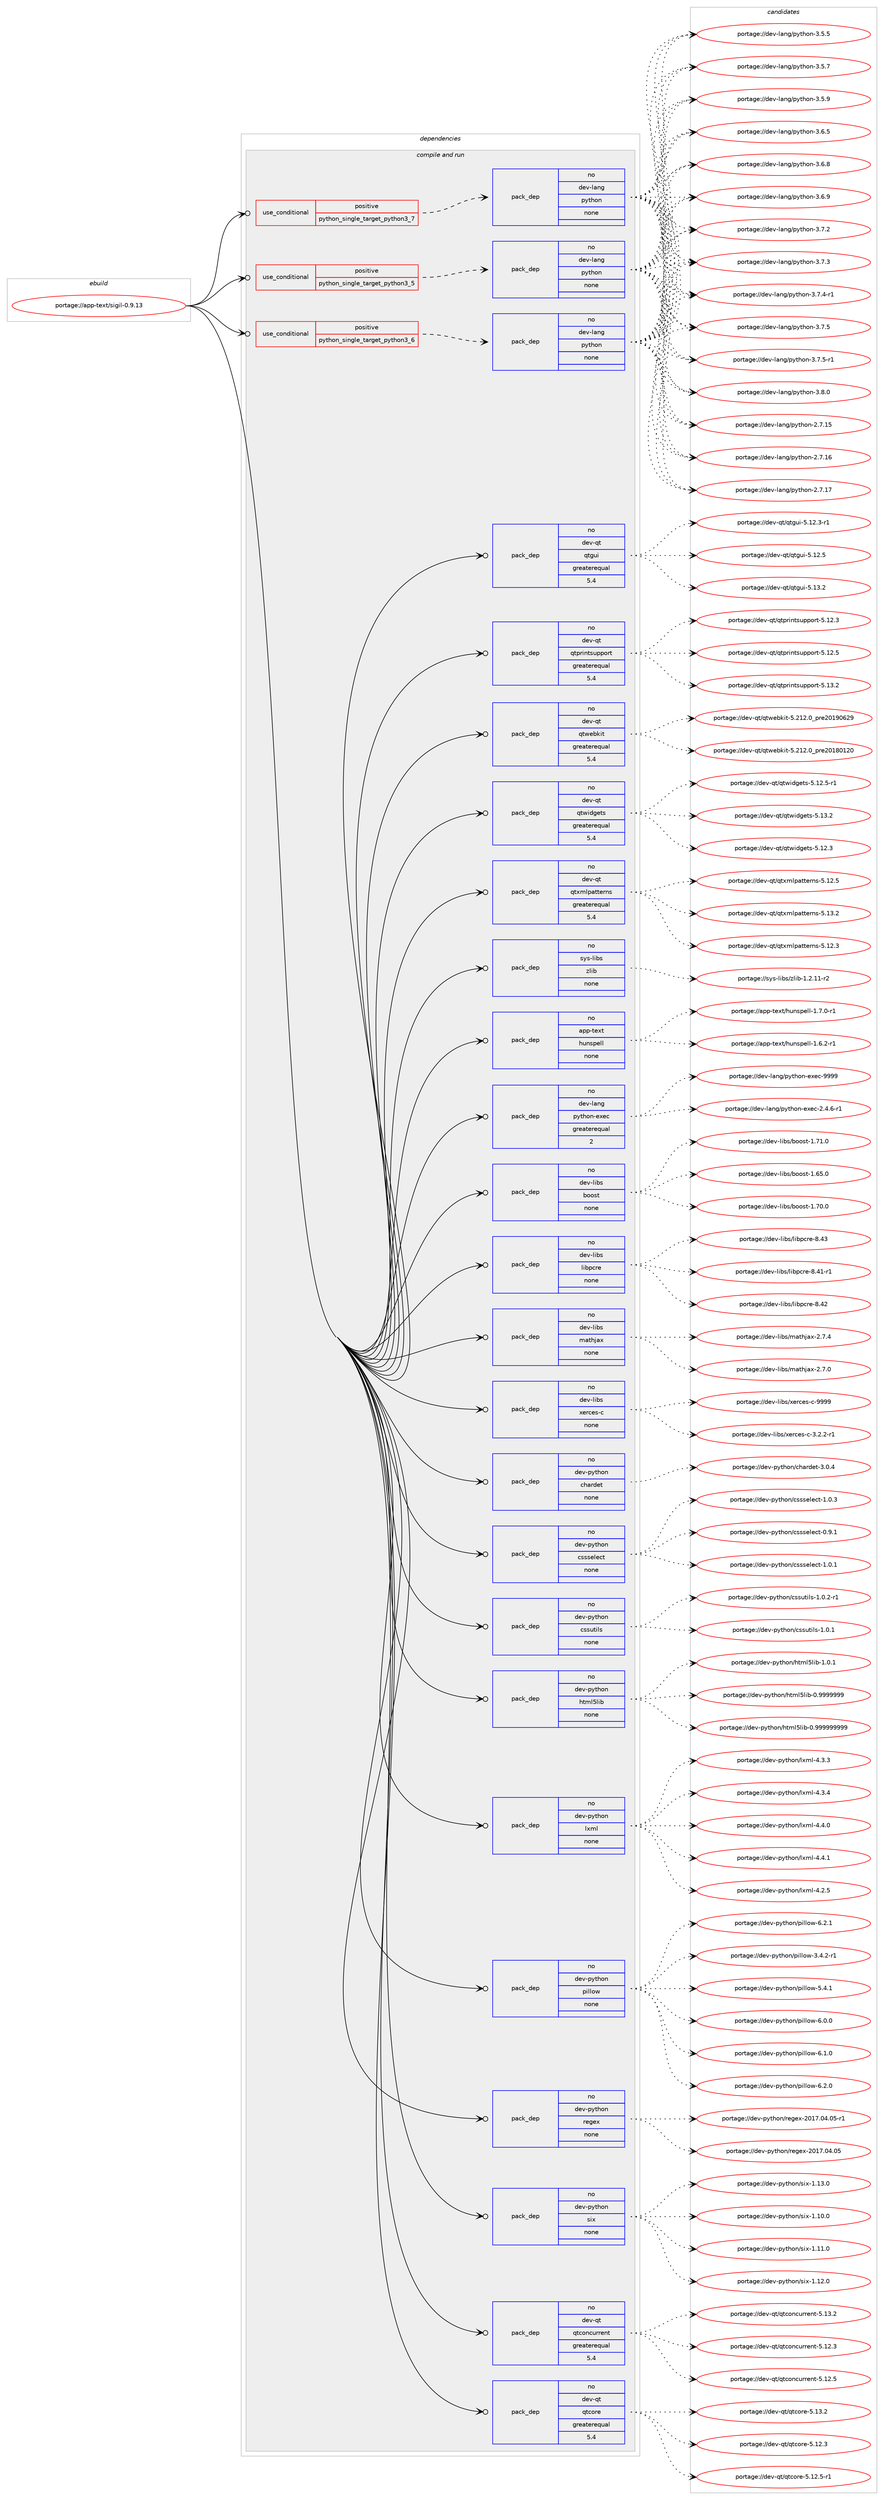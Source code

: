 digraph prolog {

# *************
# Graph options
# *************

newrank=true;
concentrate=true;
compound=true;
graph [rankdir=LR,fontname=Helvetica,fontsize=10,ranksep=1.5];#, ranksep=2.5, nodesep=0.2];
edge  [arrowhead=vee];
node  [fontname=Helvetica,fontsize=10];

# **********
# The ebuild
# **********

subgraph cluster_leftcol {
color=gray;
rank=same;
label=<<i>ebuild</i>>;
id [label="portage://app-text/sigil-0.9.13", color=red, width=4, href="../app-text/sigil-0.9.13.svg"];
}

# ****************
# The dependencies
# ****************

subgraph cluster_midcol {
color=gray;
label=<<i>dependencies</i>>;
subgraph cluster_compile {
fillcolor="#eeeeee";
style=filled;
label=<<i>compile</i>>;
}
subgraph cluster_compileandrun {
fillcolor="#eeeeee";
style=filled;
label=<<i>compile and run</i>>;
subgraph cond11368 {
dependency47514 [label=<<TABLE BORDER="0" CELLBORDER="1" CELLSPACING="0" CELLPADDING="4"><TR><TD ROWSPAN="3" CELLPADDING="10">use_conditional</TD></TR><TR><TD>positive</TD></TR><TR><TD>python_single_target_python3_5</TD></TR></TABLE>>, shape=none, color=red];
subgraph pack35319 {
dependency47515 [label=<<TABLE BORDER="0" CELLBORDER="1" CELLSPACING="0" CELLPADDING="4" WIDTH="220"><TR><TD ROWSPAN="6" CELLPADDING="30">pack_dep</TD></TR><TR><TD WIDTH="110">no</TD></TR><TR><TD>dev-lang</TD></TR><TR><TD>python</TD></TR><TR><TD>none</TD></TR><TR><TD></TD></TR></TABLE>>, shape=none, color=blue];
}
dependency47514:e -> dependency47515:w [weight=20,style="dashed",arrowhead="vee"];
}
id:e -> dependency47514:w [weight=20,style="solid",arrowhead="odotvee"];
subgraph cond11369 {
dependency47516 [label=<<TABLE BORDER="0" CELLBORDER="1" CELLSPACING="0" CELLPADDING="4"><TR><TD ROWSPAN="3" CELLPADDING="10">use_conditional</TD></TR><TR><TD>positive</TD></TR><TR><TD>python_single_target_python3_6</TD></TR></TABLE>>, shape=none, color=red];
subgraph pack35320 {
dependency47517 [label=<<TABLE BORDER="0" CELLBORDER="1" CELLSPACING="0" CELLPADDING="4" WIDTH="220"><TR><TD ROWSPAN="6" CELLPADDING="30">pack_dep</TD></TR><TR><TD WIDTH="110">no</TD></TR><TR><TD>dev-lang</TD></TR><TR><TD>python</TD></TR><TR><TD>none</TD></TR><TR><TD></TD></TR></TABLE>>, shape=none, color=blue];
}
dependency47516:e -> dependency47517:w [weight=20,style="dashed",arrowhead="vee"];
}
id:e -> dependency47516:w [weight=20,style="solid",arrowhead="odotvee"];
subgraph cond11370 {
dependency47518 [label=<<TABLE BORDER="0" CELLBORDER="1" CELLSPACING="0" CELLPADDING="4"><TR><TD ROWSPAN="3" CELLPADDING="10">use_conditional</TD></TR><TR><TD>positive</TD></TR><TR><TD>python_single_target_python3_7</TD></TR></TABLE>>, shape=none, color=red];
subgraph pack35321 {
dependency47519 [label=<<TABLE BORDER="0" CELLBORDER="1" CELLSPACING="0" CELLPADDING="4" WIDTH="220"><TR><TD ROWSPAN="6" CELLPADDING="30">pack_dep</TD></TR><TR><TD WIDTH="110">no</TD></TR><TR><TD>dev-lang</TD></TR><TR><TD>python</TD></TR><TR><TD>none</TD></TR><TR><TD></TD></TR></TABLE>>, shape=none, color=blue];
}
dependency47518:e -> dependency47519:w [weight=20,style="dashed",arrowhead="vee"];
}
id:e -> dependency47518:w [weight=20,style="solid",arrowhead="odotvee"];
subgraph pack35322 {
dependency47520 [label=<<TABLE BORDER="0" CELLBORDER="1" CELLSPACING="0" CELLPADDING="4" WIDTH="220"><TR><TD ROWSPAN="6" CELLPADDING="30">pack_dep</TD></TR><TR><TD WIDTH="110">no</TD></TR><TR><TD>app-text</TD></TR><TR><TD>hunspell</TD></TR><TR><TD>none</TD></TR><TR><TD></TD></TR></TABLE>>, shape=none, color=blue];
}
id:e -> dependency47520:w [weight=20,style="solid",arrowhead="odotvee"];
subgraph pack35323 {
dependency47521 [label=<<TABLE BORDER="0" CELLBORDER="1" CELLSPACING="0" CELLPADDING="4" WIDTH="220"><TR><TD ROWSPAN="6" CELLPADDING="30">pack_dep</TD></TR><TR><TD WIDTH="110">no</TD></TR><TR><TD>dev-lang</TD></TR><TR><TD>python-exec</TD></TR><TR><TD>greaterequal</TD></TR><TR><TD>2</TD></TR></TABLE>>, shape=none, color=blue];
}
id:e -> dependency47521:w [weight=20,style="solid",arrowhead="odotvee"];
subgraph pack35324 {
dependency47522 [label=<<TABLE BORDER="0" CELLBORDER="1" CELLSPACING="0" CELLPADDING="4" WIDTH="220"><TR><TD ROWSPAN="6" CELLPADDING="30">pack_dep</TD></TR><TR><TD WIDTH="110">no</TD></TR><TR><TD>dev-libs</TD></TR><TR><TD>boost</TD></TR><TR><TD>none</TD></TR><TR><TD></TD></TR></TABLE>>, shape=none, color=blue];
}
id:e -> dependency47522:w [weight=20,style="solid",arrowhead="odotvee"];
subgraph pack35325 {
dependency47523 [label=<<TABLE BORDER="0" CELLBORDER="1" CELLSPACING="0" CELLPADDING="4" WIDTH="220"><TR><TD ROWSPAN="6" CELLPADDING="30">pack_dep</TD></TR><TR><TD WIDTH="110">no</TD></TR><TR><TD>dev-libs</TD></TR><TR><TD>libpcre</TD></TR><TR><TD>none</TD></TR><TR><TD></TD></TR></TABLE>>, shape=none, color=blue];
}
id:e -> dependency47523:w [weight=20,style="solid",arrowhead="odotvee"];
subgraph pack35326 {
dependency47524 [label=<<TABLE BORDER="0" CELLBORDER="1" CELLSPACING="0" CELLPADDING="4" WIDTH="220"><TR><TD ROWSPAN="6" CELLPADDING="30">pack_dep</TD></TR><TR><TD WIDTH="110">no</TD></TR><TR><TD>dev-libs</TD></TR><TR><TD>mathjax</TD></TR><TR><TD>none</TD></TR><TR><TD></TD></TR></TABLE>>, shape=none, color=blue];
}
id:e -> dependency47524:w [weight=20,style="solid",arrowhead="odotvee"];
subgraph pack35327 {
dependency47525 [label=<<TABLE BORDER="0" CELLBORDER="1" CELLSPACING="0" CELLPADDING="4" WIDTH="220"><TR><TD ROWSPAN="6" CELLPADDING="30">pack_dep</TD></TR><TR><TD WIDTH="110">no</TD></TR><TR><TD>dev-libs</TD></TR><TR><TD>xerces-c</TD></TR><TR><TD>none</TD></TR><TR><TD></TD></TR></TABLE>>, shape=none, color=blue];
}
id:e -> dependency47525:w [weight=20,style="solid",arrowhead="odotvee"];
subgraph pack35328 {
dependency47526 [label=<<TABLE BORDER="0" CELLBORDER="1" CELLSPACING="0" CELLPADDING="4" WIDTH="220"><TR><TD ROWSPAN="6" CELLPADDING="30">pack_dep</TD></TR><TR><TD WIDTH="110">no</TD></TR><TR><TD>dev-python</TD></TR><TR><TD>chardet</TD></TR><TR><TD>none</TD></TR><TR><TD></TD></TR></TABLE>>, shape=none, color=blue];
}
id:e -> dependency47526:w [weight=20,style="solid",arrowhead="odotvee"];
subgraph pack35329 {
dependency47527 [label=<<TABLE BORDER="0" CELLBORDER="1" CELLSPACING="0" CELLPADDING="4" WIDTH="220"><TR><TD ROWSPAN="6" CELLPADDING="30">pack_dep</TD></TR><TR><TD WIDTH="110">no</TD></TR><TR><TD>dev-python</TD></TR><TR><TD>cssselect</TD></TR><TR><TD>none</TD></TR><TR><TD></TD></TR></TABLE>>, shape=none, color=blue];
}
id:e -> dependency47527:w [weight=20,style="solid",arrowhead="odotvee"];
subgraph pack35330 {
dependency47528 [label=<<TABLE BORDER="0" CELLBORDER="1" CELLSPACING="0" CELLPADDING="4" WIDTH="220"><TR><TD ROWSPAN="6" CELLPADDING="30">pack_dep</TD></TR><TR><TD WIDTH="110">no</TD></TR><TR><TD>dev-python</TD></TR><TR><TD>cssutils</TD></TR><TR><TD>none</TD></TR><TR><TD></TD></TR></TABLE>>, shape=none, color=blue];
}
id:e -> dependency47528:w [weight=20,style="solid",arrowhead="odotvee"];
subgraph pack35331 {
dependency47529 [label=<<TABLE BORDER="0" CELLBORDER="1" CELLSPACING="0" CELLPADDING="4" WIDTH="220"><TR><TD ROWSPAN="6" CELLPADDING="30">pack_dep</TD></TR><TR><TD WIDTH="110">no</TD></TR><TR><TD>dev-python</TD></TR><TR><TD>html5lib</TD></TR><TR><TD>none</TD></TR><TR><TD></TD></TR></TABLE>>, shape=none, color=blue];
}
id:e -> dependency47529:w [weight=20,style="solid",arrowhead="odotvee"];
subgraph pack35332 {
dependency47530 [label=<<TABLE BORDER="0" CELLBORDER="1" CELLSPACING="0" CELLPADDING="4" WIDTH="220"><TR><TD ROWSPAN="6" CELLPADDING="30">pack_dep</TD></TR><TR><TD WIDTH="110">no</TD></TR><TR><TD>dev-python</TD></TR><TR><TD>lxml</TD></TR><TR><TD>none</TD></TR><TR><TD></TD></TR></TABLE>>, shape=none, color=blue];
}
id:e -> dependency47530:w [weight=20,style="solid",arrowhead="odotvee"];
subgraph pack35333 {
dependency47531 [label=<<TABLE BORDER="0" CELLBORDER="1" CELLSPACING="0" CELLPADDING="4" WIDTH="220"><TR><TD ROWSPAN="6" CELLPADDING="30">pack_dep</TD></TR><TR><TD WIDTH="110">no</TD></TR><TR><TD>dev-python</TD></TR><TR><TD>pillow</TD></TR><TR><TD>none</TD></TR><TR><TD></TD></TR></TABLE>>, shape=none, color=blue];
}
id:e -> dependency47531:w [weight=20,style="solid",arrowhead="odotvee"];
subgraph pack35334 {
dependency47532 [label=<<TABLE BORDER="0" CELLBORDER="1" CELLSPACING="0" CELLPADDING="4" WIDTH="220"><TR><TD ROWSPAN="6" CELLPADDING="30">pack_dep</TD></TR><TR><TD WIDTH="110">no</TD></TR><TR><TD>dev-python</TD></TR><TR><TD>regex</TD></TR><TR><TD>none</TD></TR><TR><TD></TD></TR></TABLE>>, shape=none, color=blue];
}
id:e -> dependency47532:w [weight=20,style="solid",arrowhead="odotvee"];
subgraph pack35335 {
dependency47533 [label=<<TABLE BORDER="0" CELLBORDER="1" CELLSPACING="0" CELLPADDING="4" WIDTH="220"><TR><TD ROWSPAN="6" CELLPADDING="30">pack_dep</TD></TR><TR><TD WIDTH="110">no</TD></TR><TR><TD>dev-python</TD></TR><TR><TD>six</TD></TR><TR><TD>none</TD></TR><TR><TD></TD></TR></TABLE>>, shape=none, color=blue];
}
id:e -> dependency47533:w [weight=20,style="solid",arrowhead="odotvee"];
subgraph pack35336 {
dependency47534 [label=<<TABLE BORDER="0" CELLBORDER="1" CELLSPACING="0" CELLPADDING="4" WIDTH="220"><TR><TD ROWSPAN="6" CELLPADDING="30">pack_dep</TD></TR><TR><TD WIDTH="110">no</TD></TR><TR><TD>dev-qt</TD></TR><TR><TD>qtconcurrent</TD></TR><TR><TD>greaterequal</TD></TR><TR><TD>5.4</TD></TR></TABLE>>, shape=none, color=blue];
}
id:e -> dependency47534:w [weight=20,style="solid",arrowhead="odotvee"];
subgraph pack35337 {
dependency47535 [label=<<TABLE BORDER="0" CELLBORDER="1" CELLSPACING="0" CELLPADDING="4" WIDTH="220"><TR><TD ROWSPAN="6" CELLPADDING="30">pack_dep</TD></TR><TR><TD WIDTH="110">no</TD></TR><TR><TD>dev-qt</TD></TR><TR><TD>qtcore</TD></TR><TR><TD>greaterequal</TD></TR><TR><TD>5.4</TD></TR></TABLE>>, shape=none, color=blue];
}
id:e -> dependency47535:w [weight=20,style="solid",arrowhead="odotvee"];
subgraph pack35338 {
dependency47536 [label=<<TABLE BORDER="0" CELLBORDER="1" CELLSPACING="0" CELLPADDING="4" WIDTH="220"><TR><TD ROWSPAN="6" CELLPADDING="30">pack_dep</TD></TR><TR><TD WIDTH="110">no</TD></TR><TR><TD>dev-qt</TD></TR><TR><TD>qtgui</TD></TR><TR><TD>greaterequal</TD></TR><TR><TD>5.4</TD></TR></TABLE>>, shape=none, color=blue];
}
id:e -> dependency47536:w [weight=20,style="solid",arrowhead="odotvee"];
subgraph pack35339 {
dependency47537 [label=<<TABLE BORDER="0" CELLBORDER="1" CELLSPACING="0" CELLPADDING="4" WIDTH="220"><TR><TD ROWSPAN="6" CELLPADDING="30">pack_dep</TD></TR><TR><TD WIDTH="110">no</TD></TR><TR><TD>dev-qt</TD></TR><TR><TD>qtprintsupport</TD></TR><TR><TD>greaterequal</TD></TR><TR><TD>5.4</TD></TR></TABLE>>, shape=none, color=blue];
}
id:e -> dependency47537:w [weight=20,style="solid",arrowhead="odotvee"];
subgraph pack35340 {
dependency47538 [label=<<TABLE BORDER="0" CELLBORDER="1" CELLSPACING="0" CELLPADDING="4" WIDTH="220"><TR><TD ROWSPAN="6" CELLPADDING="30">pack_dep</TD></TR><TR><TD WIDTH="110">no</TD></TR><TR><TD>dev-qt</TD></TR><TR><TD>qtwebkit</TD></TR><TR><TD>greaterequal</TD></TR><TR><TD>5.4</TD></TR></TABLE>>, shape=none, color=blue];
}
id:e -> dependency47538:w [weight=20,style="solid",arrowhead="odotvee"];
subgraph pack35341 {
dependency47539 [label=<<TABLE BORDER="0" CELLBORDER="1" CELLSPACING="0" CELLPADDING="4" WIDTH="220"><TR><TD ROWSPAN="6" CELLPADDING="30">pack_dep</TD></TR><TR><TD WIDTH="110">no</TD></TR><TR><TD>dev-qt</TD></TR><TR><TD>qtwidgets</TD></TR><TR><TD>greaterequal</TD></TR><TR><TD>5.4</TD></TR></TABLE>>, shape=none, color=blue];
}
id:e -> dependency47539:w [weight=20,style="solid",arrowhead="odotvee"];
subgraph pack35342 {
dependency47540 [label=<<TABLE BORDER="0" CELLBORDER="1" CELLSPACING="0" CELLPADDING="4" WIDTH="220"><TR><TD ROWSPAN="6" CELLPADDING="30">pack_dep</TD></TR><TR><TD WIDTH="110">no</TD></TR><TR><TD>dev-qt</TD></TR><TR><TD>qtxmlpatterns</TD></TR><TR><TD>greaterequal</TD></TR><TR><TD>5.4</TD></TR></TABLE>>, shape=none, color=blue];
}
id:e -> dependency47540:w [weight=20,style="solid",arrowhead="odotvee"];
subgraph pack35343 {
dependency47541 [label=<<TABLE BORDER="0" CELLBORDER="1" CELLSPACING="0" CELLPADDING="4" WIDTH="220"><TR><TD ROWSPAN="6" CELLPADDING="30">pack_dep</TD></TR><TR><TD WIDTH="110">no</TD></TR><TR><TD>sys-libs</TD></TR><TR><TD>zlib</TD></TR><TR><TD>none</TD></TR><TR><TD></TD></TR></TABLE>>, shape=none, color=blue];
}
id:e -> dependency47541:w [weight=20,style="solid",arrowhead="odotvee"];
}
subgraph cluster_run {
fillcolor="#eeeeee";
style=filled;
label=<<i>run</i>>;
}
}

# **************
# The candidates
# **************

subgraph cluster_choices {
rank=same;
color=gray;
label=<<i>candidates</i>>;

subgraph choice35319 {
color=black;
nodesep=1;
choiceportage10010111845108971101034711212111610411111045504655464953 [label="portage://dev-lang/python-2.7.15", color=red, width=4,href="../dev-lang/python-2.7.15.svg"];
choiceportage10010111845108971101034711212111610411111045504655464954 [label="portage://dev-lang/python-2.7.16", color=red, width=4,href="../dev-lang/python-2.7.16.svg"];
choiceportage10010111845108971101034711212111610411111045504655464955 [label="portage://dev-lang/python-2.7.17", color=red, width=4,href="../dev-lang/python-2.7.17.svg"];
choiceportage100101118451089711010347112121116104111110455146534653 [label="portage://dev-lang/python-3.5.5", color=red, width=4,href="../dev-lang/python-3.5.5.svg"];
choiceportage100101118451089711010347112121116104111110455146534655 [label="portage://dev-lang/python-3.5.7", color=red, width=4,href="../dev-lang/python-3.5.7.svg"];
choiceportage100101118451089711010347112121116104111110455146534657 [label="portage://dev-lang/python-3.5.9", color=red, width=4,href="../dev-lang/python-3.5.9.svg"];
choiceportage100101118451089711010347112121116104111110455146544653 [label="portage://dev-lang/python-3.6.5", color=red, width=4,href="../dev-lang/python-3.6.5.svg"];
choiceportage100101118451089711010347112121116104111110455146544656 [label="portage://dev-lang/python-3.6.8", color=red, width=4,href="../dev-lang/python-3.6.8.svg"];
choiceportage100101118451089711010347112121116104111110455146544657 [label="portage://dev-lang/python-3.6.9", color=red, width=4,href="../dev-lang/python-3.6.9.svg"];
choiceportage100101118451089711010347112121116104111110455146554650 [label="portage://dev-lang/python-3.7.2", color=red, width=4,href="../dev-lang/python-3.7.2.svg"];
choiceportage100101118451089711010347112121116104111110455146554651 [label="portage://dev-lang/python-3.7.3", color=red, width=4,href="../dev-lang/python-3.7.3.svg"];
choiceportage1001011184510897110103471121211161041111104551465546524511449 [label="portage://dev-lang/python-3.7.4-r1", color=red, width=4,href="../dev-lang/python-3.7.4-r1.svg"];
choiceportage100101118451089711010347112121116104111110455146554653 [label="portage://dev-lang/python-3.7.5", color=red, width=4,href="../dev-lang/python-3.7.5.svg"];
choiceportage1001011184510897110103471121211161041111104551465546534511449 [label="portage://dev-lang/python-3.7.5-r1", color=red, width=4,href="../dev-lang/python-3.7.5-r1.svg"];
choiceportage100101118451089711010347112121116104111110455146564648 [label="portage://dev-lang/python-3.8.0", color=red, width=4,href="../dev-lang/python-3.8.0.svg"];
dependency47515:e -> choiceportage10010111845108971101034711212111610411111045504655464953:w [style=dotted,weight="100"];
dependency47515:e -> choiceportage10010111845108971101034711212111610411111045504655464954:w [style=dotted,weight="100"];
dependency47515:e -> choiceportage10010111845108971101034711212111610411111045504655464955:w [style=dotted,weight="100"];
dependency47515:e -> choiceportage100101118451089711010347112121116104111110455146534653:w [style=dotted,weight="100"];
dependency47515:e -> choiceportage100101118451089711010347112121116104111110455146534655:w [style=dotted,weight="100"];
dependency47515:e -> choiceportage100101118451089711010347112121116104111110455146534657:w [style=dotted,weight="100"];
dependency47515:e -> choiceportage100101118451089711010347112121116104111110455146544653:w [style=dotted,weight="100"];
dependency47515:e -> choiceportage100101118451089711010347112121116104111110455146544656:w [style=dotted,weight="100"];
dependency47515:e -> choiceportage100101118451089711010347112121116104111110455146544657:w [style=dotted,weight="100"];
dependency47515:e -> choiceportage100101118451089711010347112121116104111110455146554650:w [style=dotted,weight="100"];
dependency47515:e -> choiceportage100101118451089711010347112121116104111110455146554651:w [style=dotted,weight="100"];
dependency47515:e -> choiceportage1001011184510897110103471121211161041111104551465546524511449:w [style=dotted,weight="100"];
dependency47515:e -> choiceportage100101118451089711010347112121116104111110455146554653:w [style=dotted,weight="100"];
dependency47515:e -> choiceportage1001011184510897110103471121211161041111104551465546534511449:w [style=dotted,weight="100"];
dependency47515:e -> choiceportage100101118451089711010347112121116104111110455146564648:w [style=dotted,weight="100"];
}
subgraph choice35320 {
color=black;
nodesep=1;
choiceportage10010111845108971101034711212111610411111045504655464953 [label="portage://dev-lang/python-2.7.15", color=red, width=4,href="../dev-lang/python-2.7.15.svg"];
choiceportage10010111845108971101034711212111610411111045504655464954 [label="portage://dev-lang/python-2.7.16", color=red, width=4,href="../dev-lang/python-2.7.16.svg"];
choiceportage10010111845108971101034711212111610411111045504655464955 [label="portage://dev-lang/python-2.7.17", color=red, width=4,href="../dev-lang/python-2.7.17.svg"];
choiceportage100101118451089711010347112121116104111110455146534653 [label="portage://dev-lang/python-3.5.5", color=red, width=4,href="../dev-lang/python-3.5.5.svg"];
choiceportage100101118451089711010347112121116104111110455146534655 [label="portage://dev-lang/python-3.5.7", color=red, width=4,href="../dev-lang/python-3.5.7.svg"];
choiceportage100101118451089711010347112121116104111110455146534657 [label="portage://dev-lang/python-3.5.9", color=red, width=4,href="../dev-lang/python-3.5.9.svg"];
choiceportage100101118451089711010347112121116104111110455146544653 [label="portage://dev-lang/python-3.6.5", color=red, width=4,href="../dev-lang/python-3.6.5.svg"];
choiceportage100101118451089711010347112121116104111110455146544656 [label="portage://dev-lang/python-3.6.8", color=red, width=4,href="../dev-lang/python-3.6.8.svg"];
choiceportage100101118451089711010347112121116104111110455146544657 [label="portage://dev-lang/python-3.6.9", color=red, width=4,href="../dev-lang/python-3.6.9.svg"];
choiceportage100101118451089711010347112121116104111110455146554650 [label="portage://dev-lang/python-3.7.2", color=red, width=4,href="../dev-lang/python-3.7.2.svg"];
choiceportage100101118451089711010347112121116104111110455146554651 [label="portage://dev-lang/python-3.7.3", color=red, width=4,href="../dev-lang/python-3.7.3.svg"];
choiceportage1001011184510897110103471121211161041111104551465546524511449 [label="portage://dev-lang/python-3.7.4-r1", color=red, width=4,href="../dev-lang/python-3.7.4-r1.svg"];
choiceportage100101118451089711010347112121116104111110455146554653 [label="portage://dev-lang/python-3.7.5", color=red, width=4,href="../dev-lang/python-3.7.5.svg"];
choiceportage1001011184510897110103471121211161041111104551465546534511449 [label="portage://dev-lang/python-3.7.5-r1", color=red, width=4,href="../dev-lang/python-3.7.5-r1.svg"];
choiceportage100101118451089711010347112121116104111110455146564648 [label="portage://dev-lang/python-3.8.0", color=red, width=4,href="../dev-lang/python-3.8.0.svg"];
dependency47517:e -> choiceportage10010111845108971101034711212111610411111045504655464953:w [style=dotted,weight="100"];
dependency47517:e -> choiceportage10010111845108971101034711212111610411111045504655464954:w [style=dotted,weight="100"];
dependency47517:e -> choiceportage10010111845108971101034711212111610411111045504655464955:w [style=dotted,weight="100"];
dependency47517:e -> choiceportage100101118451089711010347112121116104111110455146534653:w [style=dotted,weight="100"];
dependency47517:e -> choiceportage100101118451089711010347112121116104111110455146534655:w [style=dotted,weight="100"];
dependency47517:e -> choiceportage100101118451089711010347112121116104111110455146534657:w [style=dotted,weight="100"];
dependency47517:e -> choiceportage100101118451089711010347112121116104111110455146544653:w [style=dotted,weight="100"];
dependency47517:e -> choiceportage100101118451089711010347112121116104111110455146544656:w [style=dotted,weight="100"];
dependency47517:e -> choiceportage100101118451089711010347112121116104111110455146544657:w [style=dotted,weight="100"];
dependency47517:e -> choiceportage100101118451089711010347112121116104111110455146554650:w [style=dotted,weight="100"];
dependency47517:e -> choiceportage100101118451089711010347112121116104111110455146554651:w [style=dotted,weight="100"];
dependency47517:e -> choiceportage1001011184510897110103471121211161041111104551465546524511449:w [style=dotted,weight="100"];
dependency47517:e -> choiceportage100101118451089711010347112121116104111110455146554653:w [style=dotted,weight="100"];
dependency47517:e -> choiceportage1001011184510897110103471121211161041111104551465546534511449:w [style=dotted,weight="100"];
dependency47517:e -> choiceportage100101118451089711010347112121116104111110455146564648:w [style=dotted,weight="100"];
}
subgraph choice35321 {
color=black;
nodesep=1;
choiceportage10010111845108971101034711212111610411111045504655464953 [label="portage://dev-lang/python-2.7.15", color=red, width=4,href="../dev-lang/python-2.7.15.svg"];
choiceportage10010111845108971101034711212111610411111045504655464954 [label="portage://dev-lang/python-2.7.16", color=red, width=4,href="../dev-lang/python-2.7.16.svg"];
choiceportage10010111845108971101034711212111610411111045504655464955 [label="portage://dev-lang/python-2.7.17", color=red, width=4,href="../dev-lang/python-2.7.17.svg"];
choiceportage100101118451089711010347112121116104111110455146534653 [label="portage://dev-lang/python-3.5.5", color=red, width=4,href="../dev-lang/python-3.5.5.svg"];
choiceportage100101118451089711010347112121116104111110455146534655 [label="portage://dev-lang/python-3.5.7", color=red, width=4,href="../dev-lang/python-3.5.7.svg"];
choiceportage100101118451089711010347112121116104111110455146534657 [label="portage://dev-lang/python-3.5.9", color=red, width=4,href="../dev-lang/python-3.5.9.svg"];
choiceportage100101118451089711010347112121116104111110455146544653 [label="portage://dev-lang/python-3.6.5", color=red, width=4,href="../dev-lang/python-3.6.5.svg"];
choiceportage100101118451089711010347112121116104111110455146544656 [label="portage://dev-lang/python-3.6.8", color=red, width=4,href="../dev-lang/python-3.6.8.svg"];
choiceportage100101118451089711010347112121116104111110455146544657 [label="portage://dev-lang/python-3.6.9", color=red, width=4,href="../dev-lang/python-3.6.9.svg"];
choiceportage100101118451089711010347112121116104111110455146554650 [label="portage://dev-lang/python-3.7.2", color=red, width=4,href="../dev-lang/python-3.7.2.svg"];
choiceportage100101118451089711010347112121116104111110455146554651 [label="portage://dev-lang/python-3.7.3", color=red, width=4,href="../dev-lang/python-3.7.3.svg"];
choiceportage1001011184510897110103471121211161041111104551465546524511449 [label="portage://dev-lang/python-3.7.4-r1", color=red, width=4,href="../dev-lang/python-3.7.4-r1.svg"];
choiceportage100101118451089711010347112121116104111110455146554653 [label="portage://dev-lang/python-3.7.5", color=red, width=4,href="../dev-lang/python-3.7.5.svg"];
choiceportage1001011184510897110103471121211161041111104551465546534511449 [label="portage://dev-lang/python-3.7.5-r1", color=red, width=4,href="../dev-lang/python-3.7.5-r1.svg"];
choiceportage100101118451089711010347112121116104111110455146564648 [label="portage://dev-lang/python-3.8.0", color=red, width=4,href="../dev-lang/python-3.8.0.svg"];
dependency47519:e -> choiceportage10010111845108971101034711212111610411111045504655464953:w [style=dotted,weight="100"];
dependency47519:e -> choiceportage10010111845108971101034711212111610411111045504655464954:w [style=dotted,weight="100"];
dependency47519:e -> choiceportage10010111845108971101034711212111610411111045504655464955:w [style=dotted,weight="100"];
dependency47519:e -> choiceportage100101118451089711010347112121116104111110455146534653:w [style=dotted,weight="100"];
dependency47519:e -> choiceportage100101118451089711010347112121116104111110455146534655:w [style=dotted,weight="100"];
dependency47519:e -> choiceportage100101118451089711010347112121116104111110455146534657:w [style=dotted,weight="100"];
dependency47519:e -> choiceportage100101118451089711010347112121116104111110455146544653:w [style=dotted,weight="100"];
dependency47519:e -> choiceportage100101118451089711010347112121116104111110455146544656:w [style=dotted,weight="100"];
dependency47519:e -> choiceportage100101118451089711010347112121116104111110455146544657:w [style=dotted,weight="100"];
dependency47519:e -> choiceportage100101118451089711010347112121116104111110455146554650:w [style=dotted,weight="100"];
dependency47519:e -> choiceportage100101118451089711010347112121116104111110455146554651:w [style=dotted,weight="100"];
dependency47519:e -> choiceportage1001011184510897110103471121211161041111104551465546524511449:w [style=dotted,weight="100"];
dependency47519:e -> choiceportage100101118451089711010347112121116104111110455146554653:w [style=dotted,weight="100"];
dependency47519:e -> choiceportage1001011184510897110103471121211161041111104551465546534511449:w [style=dotted,weight="100"];
dependency47519:e -> choiceportage100101118451089711010347112121116104111110455146564648:w [style=dotted,weight="100"];
}
subgraph choice35322 {
color=black;
nodesep=1;
choiceportage9711211245116101120116471041171101151121011081084549465446504511449 [label="portage://app-text/hunspell-1.6.2-r1", color=red, width=4,href="../app-text/hunspell-1.6.2-r1.svg"];
choiceportage9711211245116101120116471041171101151121011081084549465546484511449 [label="portage://app-text/hunspell-1.7.0-r1", color=red, width=4,href="../app-text/hunspell-1.7.0-r1.svg"];
dependency47520:e -> choiceportage9711211245116101120116471041171101151121011081084549465446504511449:w [style=dotted,weight="100"];
dependency47520:e -> choiceportage9711211245116101120116471041171101151121011081084549465546484511449:w [style=dotted,weight="100"];
}
subgraph choice35323 {
color=black;
nodesep=1;
choiceportage10010111845108971101034711212111610411111045101120101994550465246544511449 [label="portage://dev-lang/python-exec-2.4.6-r1", color=red, width=4,href="../dev-lang/python-exec-2.4.6-r1.svg"];
choiceportage10010111845108971101034711212111610411111045101120101994557575757 [label="portage://dev-lang/python-exec-9999", color=red, width=4,href="../dev-lang/python-exec-9999.svg"];
dependency47521:e -> choiceportage10010111845108971101034711212111610411111045101120101994550465246544511449:w [style=dotted,weight="100"];
dependency47521:e -> choiceportage10010111845108971101034711212111610411111045101120101994557575757:w [style=dotted,weight="100"];
}
subgraph choice35324 {
color=black;
nodesep=1;
choiceportage1001011184510810598115479811111111511645494654534648 [label="portage://dev-libs/boost-1.65.0", color=red, width=4,href="../dev-libs/boost-1.65.0.svg"];
choiceportage1001011184510810598115479811111111511645494655484648 [label="portage://dev-libs/boost-1.70.0", color=red, width=4,href="../dev-libs/boost-1.70.0.svg"];
choiceportage1001011184510810598115479811111111511645494655494648 [label="portage://dev-libs/boost-1.71.0", color=red, width=4,href="../dev-libs/boost-1.71.0.svg"];
dependency47522:e -> choiceportage1001011184510810598115479811111111511645494654534648:w [style=dotted,weight="100"];
dependency47522:e -> choiceportage1001011184510810598115479811111111511645494655484648:w [style=dotted,weight="100"];
dependency47522:e -> choiceportage1001011184510810598115479811111111511645494655494648:w [style=dotted,weight="100"];
}
subgraph choice35325 {
color=black;
nodesep=1;
choiceportage100101118451081059811547108105981129911410145564652494511449 [label="portage://dev-libs/libpcre-8.41-r1", color=red, width=4,href="../dev-libs/libpcre-8.41-r1.svg"];
choiceportage10010111845108105981154710810598112991141014556465250 [label="portage://dev-libs/libpcre-8.42", color=red, width=4,href="../dev-libs/libpcre-8.42.svg"];
choiceportage10010111845108105981154710810598112991141014556465251 [label="portage://dev-libs/libpcre-8.43", color=red, width=4,href="../dev-libs/libpcre-8.43.svg"];
dependency47523:e -> choiceportage100101118451081059811547108105981129911410145564652494511449:w [style=dotted,weight="100"];
dependency47523:e -> choiceportage10010111845108105981154710810598112991141014556465250:w [style=dotted,weight="100"];
dependency47523:e -> choiceportage10010111845108105981154710810598112991141014556465251:w [style=dotted,weight="100"];
}
subgraph choice35326 {
color=black;
nodesep=1;
choiceportage1001011184510810598115471099711610410697120455046554648 [label="portage://dev-libs/mathjax-2.7.0", color=red, width=4,href="../dev-libs/mathjax-2.7.0.svg"];
choiceportage1001011184510810598115471099711610410697120455046554652 [label="portage://dev-libs/mathjax-2.7.4", color=red, width=4,href="../dev-libs/mathjax-2.7.4.svg"];
dependency47524:e -> choiceportage1001011184510810598115471099711610410697120455046554648:w [style=dotted,weight="100"];
dependency47524:e -> choiceportage1001011184510810598115471099711610410697120455046554652:w [style=dotted,weight="100"];
}
subgraph choice35327 {
color=black;
nodesep=1;
choiceportage1001011184510810598115471201011149910111545994551465046504511449 [label="portage://dev-libs/xerces-c-3.2.2-r1", color=red, width=4,href="../dev-libs/xerces-c-3.2.2-r1.svg"];
choiceportage1001011184510810598115471201011149910111545994557575757 [label="portage://dev-libs/xerces-c-9999", color=red, width=4,href="../dev-libs/xerces-c-9999.svg"];
dependency47525:e -> choiceportage1001011184510810598115471201011149910111545994551465046504511449:w [style=dotted,weight="100"];
dependency47525:e -> choiceportage1001011184510810598115471201011149910111545994557575757:w [style=dotted,weight="100"];
}
subgraph choice35328 {
color=black;
nodesep=1;
choiceportage10010111845112121116104111110479910497114100101116455146484652 [label="portage://dev-python/chardet-3.0.4", color=red, width=4,href="../dev-python/chardet-3.0.4.svg"];
dependency47526:e -> choiceportage10010111845112121116104111110479910497114100101116455146484652:w [style=dotted,weight="100"];
}
subgraph choice35329 {
color=black;
nodesep=1;
choiceportage10010111845112121116104111110479911511511510110810199116454846574649 [label="portage://dev-python/cssselect-0.9.1", color=red, width=4,href="../dev-python/cssselect-0.9.1.svg"];
choiceportage10010111845112121116104111110479911511511510110810199116454946484649 [label="portage://dev-python/cssselect-1.0.1", color=red, width=4,href="../dev-python/cssselect-1.0.1.svg"];
choiceportage10010111845112121116104111110479911511511510110810199116454946484651 [label="portage://dev-python/cssselect-1.0.3", color=red, width=4,href="../dev-python/cssselect-1.0.3.svg"];
dependency47527:e -> choiceportage10010111845112121116104111110479911511511510110810199116454846574649:w [style=dotted,weight="100"];
dependency47527:e -> choiceportage10010111845112121116104111110479911511511510110810199116454946484649:w [style=dotted,weight="100"];
dependency47527:e -> choiceportage10010111845112121116104111110479911511511510110810199116454946484651:w [style=dotted,weight="100"];
}
subgraph choice35330 {
color=black;
nodesep=1;
choiceportage100101118451121211161041111104799115115117116105108115454946484649 [label="portage://dev-python/cssutils-1.0.1", color=red, width=4,href="../dev-python/cssutils-1.0.1.svg"];
choiceportage1001011184511212111610411111047991151151171161051081154549464846504511449 [label="portage://dev-python/cssutils-1.0.2-r1", color=red, width=4,href="../dev-python/cssutils-1.0.2-r1.svg"];
dependency47528:e -> choiceportage100101118451121211161041111104799115115117116105108115454946484649:w [style=dotted,weight="100"];
dependency47528:e -> choiceportage1001011184511212111610411111047991151151171161051081154549464846504511449:w [style=dotted,weight="100"];
}
subgraph choice35331 {
color=black;
nodesep=1;
choiceportage1001011184511212111610411111047104116109108531081059845484657575757575757 [label="portage://dev-python/html5lib-0.9999999", color=red, width=4,href="../dev-python/html5lib-0.9999999.svg"];
choiceportage10010111845112121116104111110471041161091085310810598454846575757575757575757 [label="portage://dev-python/html5lib-0.999999999", color=red, width=4,href="../dev-python/html5lib-0.999999999.svg"];
choiceportage10010111845112121116104111110471041161091085310810598454946484649 [label="portage://dev-python/html5lib-1.0.1", color=red, width=4,href="../dev-python/html5lib-1.0.1.svg"];
dependency47529:e -> choiceportage1001011184511212111610411111047104116109108531081059845484657575757575757:w [style=dotted,weight="100"];
dependency47529:e -> choiceportage10010111845112121116104111110471041161091085310810598454846575757575757575757:w [style=dotted,weight="100"];
dependency47529:e -> choiceportage10010111845112121116104111110471041161091085310810598454946484649:w [style=dotted,weight="100"];
}
subgraph choice35332 {
color=black;
nodesep=1;
choiceportage1001011184511212111610411111047108120109108455246504653 [label="portage://dev-python/lxml-4.2.5", color=red, width=4,href="../dev-python/lxml-4.2.5.svg"];
choiceportage1001011184511212111610411111047108120109108455246514651 [label="portage://dev-python/lxml-4.3.3", color=red, width=4,href="../dev-python/lxml-4.3.3.svg"];
choiceportage1001011184511212111610411111047108120109108455246514652 [label="portage://dev-python/lxml-4.3.4", color=red, width=4,href="../dev-python/lxml-4.3.4.svg"];
choiceportage1001011184511212111610411111047108120109108455246524648 [label="portage://dev-python/lxml-4.4.0", color=red, width=4,href="../dev-python/lxml-4.4.0.svg"];
choiceportage1001011184511212111610411111047108120109108455246524649 [label="portage://dev-python/lxml-4.4.1", color=red, width=4,href="../dev-python/lxml-4.4.1.svg"];
dependency47530:e -> choiceportage1001011184511212111610411111047108120109108455246504653:w [style=dotted,weight="100"];
dependency47530:e -> choiceportage1001011184511212111610411111047108120109108455246514651:w [style=dotted,weight="100"];
dependency47530:e -> choiceportage1001011184511212111610411111047108120109108455246514652:w [style=dotted,weight="100"];
dependency47530:e -> choiceportage1001011184511212111610411111047108120109108455246524648:w [style=dotted,weight="100"];
dependency47530:e -> choiceportage1001011184511212111610411111047108120109108455246524649:w [style=dotted,weight="100"];
}
subgraph choice35333 {
color=black;
nodesep=1;
choiceportage10010111845112121116104111110471121051081081111194551465246504511449 [label="portage://dev-python/pillow-3.4.2-r1", color=red, width=4,href="../dev-python/pillow-3.4.2-r1.svg"];
choiceportage1001011184511212111610411111047112105108108111119455346524649 [label="portage://dev-python/pillow-5.4.1", color=red, width=4,href="../dev-python/pillow-5.4.1.svg"];
choiceportage1001011184511212111610411111047112105108108111119455446484648 [label="portage://dev-python/pillow-6.0.0", color=red, width=4,href="../dev-python/pillow-6.0.0.svg"];
choiceportage1001011184511212111610411111047112105108108111119455446494648 [label="portage://dev-python/pillow-6.1.0", color=red, width=4,href="../dev-python/pillow-6.1.0.svg"];
choiceportage1001011184511212111610411111047112105108108111119455446504648 [label="portage://dev-python/pillow-6.2.0", color=red, width=4,href="../dev-python/pillow-6.2.0.svg"];
choiceportage1001011184511212111610411111047112105108108111119455446504649 [label="portage://dev-python/pillow-6.2.1", color=red, width=4,href="../dev-python/pillow-6.2.1.svg"];
dependency47531:e -> choiceportage10010111845112121116104111110471121051081081111194551465246504511449:w [style=dotted,weight="100"];
dependency47531:e -> choiceportage1001011184511212111610411111047112105108108111119455346524649:w [style=dotted,weight="100"];
dependency47531:e -> choiceportage1001011184511212111610411111047112105108108111119455446484648:w [style=dotted,weight="100"];
dependency47531:e -> choiceportage1001011184511212111610411111047112105108108111119455446494648:w [style=dotted,weight="100"];
dependency47531:e -> choiceportage1001011184511212111610411111047112105108108111119455446504648:w [style=dotted,weight="100"];
dependency47531:e -> choiceportage1001011184511212111610411111047112105108108111119455446504649:w [style=dotted,weight="100"];
}
subgraph choice35334 {
color=black;
nodesep=1;
choiceportage10010111845112121116104111110471141011031011204550484955464852464853 [label="portage://dev-python/regex-2017.04.05", color=red, width=4,href="../dev-python/regex-2017.04.05.svg"];
choiceportage100101118451121211161041111104711410110310112045504849554648524648534511449 [label="portage://dev-python/regex-2017.04.05-r1", color=red, width=4,href="../dev-python/regex-2017.04.05-r1.svg"];
dependency47532:e -> choiceportage10010111845112121116104111110471141011031011204550484955464852464853:w [style=dotted,weight="100"];
dependency47532:e -> choiceportage100101118451121211161041111104711410110310112045504849554648524648534511449:w [style=dotted,weight="100"];
}
subgraph choice35335 {
color=black;
nodesep=1;
choiceportage100101118451121211161041111104711510512045494649484648 [label="portage://dev-python/six-1.10.0", color=red, width=4,href="../dev-python/six-1.10.0.svg"];
choiceportage100101118451121211161041111104711510512045494649494648 [label="portage://dev-python/six-1.11.0", color=red, width=4,href="../dev-python/six-1.11.0.svg"];
choiceportage100101118451121211161041111104711510512045494649504648 [label="portage://dev-python/six-1.12.0", color=red, width=4,href="../dev-python/six-1.12.0.svg"];
choiceportage100101118451121211161041111104711510512045494649514648 [label="portage://dev-python/six-1.13.0", color=red, width=4,href="../dev-python/six-1.13.0.svg"];
dependency47533:e -> choiceportage100101118451121211161041111104711510512045494649484648:w [style=dotted,weight="100"];
dependency47533:e -> choiceportage100101118451121211161041111104711510512045494649494648:w [style=dotted,weight="100"];
dependency47533:e -> choiceportage100101118451121211161041111104711510512045494649504648:w [style=dotted,weight="100"];
dependency47533:e -> choiceportage100101118451121211161041111104711510512045494649514648:w [style=dotted,weight="100"];
}
subgraph choice35336 {
color=black;
nodesep=1;
choiceportage1001011184511311647113116991111109911711411410111011645534649504651 [label="portage://dev-qt/qtconcurrent-5.12.3", color=red, width=4,href="../dev-qt/qtconcurrent-5.12.3.svg"];
choiceportage1001011184511311647113116991111109911711411410111011645534649504653 [label="portage://dev-qt/qtconcurrent-5.12.5", color=red, width=4,href="../dev-qt/qtconcurrent-5.12.5.svg"];
choiceportage1001011184511311647113116991111109911711411410111011645534649514650 [label="portage://dev-qt/qtconcurrent-5.13.2", color=red, width=4,href="../dev-qt/qtconcurrent-5.13.2.svg"];
dependency47534:e -> choiceportage1001011184511311647113116991111109911711411410111011645534649504651:w [style=dotted,weight="100"];
dependency47534:e -> choiceportage1001011184511311647113116991111109911711411410111011645534649504653:w [style=dotted,weight="100"];
dependency47534:e -> choiceportage1001011184511311647113116991111109911711411410111011645534649514650:w [style=dotted,weight="100"];
}
subgraph choice35337 {
color=black;
nodesep=1;
choiceportage10010111845113116471131169911111410145534649504651 [label="portage://dev-qt/qtcore-5.12.3", color=red, width=4,href="../dev-qt/qtcore-5.12.3.svg"];
choiceportage100101118451131164711311699111114101455346495046534511449 [label="portage://dev-qt/qtcore-5.12.5-r1", color=red, width=4,href="../dev-qt/qtcore-5.12.5-r1.svg"];
choiceportage10010111845113116471131169911111410145534649514650 [label="portage://dev-qt/qtcore-5.13.2", color=red, width=4,href="../dev-qt/qtcore-5.13.2.svg"];
dependency47535:e -> choiceportage10010111845113116471131169911111410145534649504651:w [style=dotted,weight="100"];
dependency47535:e -> choiceportage100101118451131164711311699111114101455346495046534511449:w [style=dotted,weight="100"];
dependency47535:e -> choiceportage10010111845113116471131169911111410145534649514650:w [style=dotted,weight="100"];
}
subgraph choice35338 {
color=black;
nodesep=1;
choiceportage1001011184511311647113116103117105455346495046514511449 [label="portage://dev-qt/qtgui-5.12.3-r1", color=red, width=4,href="../dev-qt/qtgui-5.12.3-r1.svg"];
choiceportage100101118451131164711311610311710545534649504653 [label="portage://dev-qt/qtgui-5.12.5", color=red, width=4,href="../dev-qt/qtgui-5.12.5.svg"];
choiceportage100101118451131164711311610311710545534649514650 [label="portage://dev-qt/qtgui-5.13.2", color=red, width=4,href="../dev-qt/qtgui-5.13.2.svg"];
dependency47536:e -> choiceportage1001011184511311647113116103117105455346495046514511449:w [style=dotted,weight="100"];
dependency47536:e -> choiceportage100101118451131164711311610311710545534649504653:w [style=dotted,weight="100"];
dependency47536:e -> choiceportage100101118451131164711311610311710545534649514650:w [style=dotted,weight="100"];
}
subgraph choice35339 {
color=black;
nodesep=1;
choiceportage100101118451131164711311611211410511011611511711211211111411645534649504651 [label="portage://dev-qt/qtprintsupport-5.12.3", color=red, width=4,href="../dev-qt/qtprintsupport-5.12.3.svg"];
choiceportage100101118451131164711311611211410511011611511711211211111411645534649504653 [label="portage://dev-qt/qtprintsupport-5.12.5", color=red, width=4,href="../dev-qt/qtprintsupport-5.12.5.svg"];
choiceportage100101118451131164711311611211410511011611511711211211111411645534649514650 [label="portage://dev-qt/qtprintsupport-5.13.2", color=red, width=4,href="../dev-qt/qtprintsupport-5.13.2.svg"];
dependency47537:e -> choiceportage100101118451131164711311611211410511011611511711211211111411645534649504651:w [style=dotted,weight="100"];
dependency47537:e -> choiceportage100101118451131164711311611211410511011611511711211211111411645534649504653:w [style=dotted,weight="100"];
dependency47537:e -> choiceportage100101118451131164711311611211410511011611511711211211111411645534649514650:w [style=dotted,weight="100"];
}
subgraph choice35340 {
color=black;
nodesep=1;
choiceportage1001011184511311647113116119101981071051164553465049504648951121141015048495648495048 [label="portage://dev-qt/qtwebkit-5.212.0_pre20180120", color=red, width=4,href="../dev-qt/qtwebkit-5.212.0_pre20180120.svg"];
choiceportage1001011184511311647113116119101981071051164553465049504648951121141015048495748545057 [label="portage://dev-qt/qtwebkit-5.212.0_pre20190629", color=red, width=4,href="../dev-qt/qtwebkit-5.212.0_pre20190629.svg"];
dependency47538:e -> choiceportage1001011184511311647113116119101981071051164553465049504648951121141015048495648495048:w [style=dotted,weight="100"];
dependency47538:e -> choiceportage1001011184511311647113116119101981071051164553465049504648951121141015048495748545057:w [style=dotted,weight="100"];
}
subgraph choice35341 {
color=black;
nodesep=1;
choiceportage100101118451131164711311611910510010310111611545534649504651 [label="portage://dev-qt/qtwidgets-5.12.3", color=red, width=4,href="../dev-qt/qtwidgets-5.12.3.svg"];
choiceportage1001011184511311647113116119105100103101116115455346495046534511449 [label="portage://dev-qt/qtwidgets-5.12.5-r1", color=red, width=4,href="../dev-qt/qtwidgets-5.12.5-r1.svg"];
choiceportage100101118451131164711311611910510010310111611545534649514650 [label="portage://dev-qt/qtwidgets-5.13.2", color=red, width=4,href="../dev-qt/qtwidgets-5.13.2.svg"];
dependency47539:e -> choiceportage100101118451131164711311611910510010310111611545534649504651:w [style=dotted,weight="100"];
dependency47539:e -> choiceportage1001011184511311647113116119105100103101116115455346495046534511449:w [style=dotted,weight="100"];
dependency47539:e -> choiceportage100101118451131164711311611910510010310111611545534649514650:w [style=dotted,weight="100"];
}
subgraph choice35342 {
color=black;
nodesep=1;
choiceportage10010111845113116471131161201091081129711611610111411011545534649504651 [label="portage://dev-qt/qtxmlpatterns-5.12.3", color=red, width=4,href="../dev-qt/qtxmlpatterns-5.12.3.svg"];
choiceportage10010111845113116471131161201091081129711611610111411011545534649504653 [label="portage://dev-qt/qtxmlpatterns-5.12.5", color=red, width=4,href="../dev-qt/qtxmlpatterns-5.12.5.svg"];
choiceportage10010111845113116471131161201091081129711611610111411011545534649514650 [label="portage://dev-qt/qtxmlpatterns-5.13.2", color=red, width=4,href="../dev-qt/qtxmlpatterns-5.13.2.svg"];
dependency47540:e -> choiceportage10010111845113116471131161201091081129711611610111411011545534649504651:w [style=dotted,weight="100"];
dependency47540:e -> choiceportage10010111845113116471131161201091081129711611610111411011545534649504653:w [style=dotted,weight="100"];
dependency47540:e -> choiceportage10010111845113116471131161201091081129711611610111411011545534649514650:w [style=dotted,weight="100"];
}
subgraph choice35343 {
color=black;
nodesep=1;
choiceportage11512111545108105981154712210810598454946504649494511450 [label="portage://sys-libs/zlib-1.2.11-r2", color=red, width=4,href="../sys-libs/zlib-1.2.11-r2.svg"];
dependency47541:e -> choiceportage11512111545108105981154712210810598454946504649494511450:w [style=dotted,weight="100"];
}
}

}
